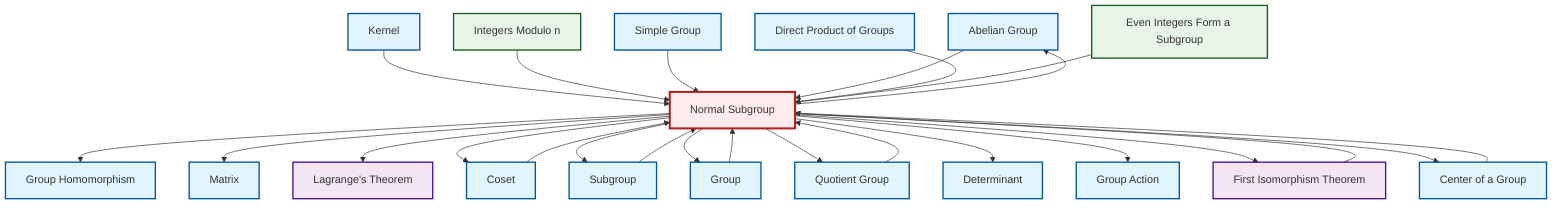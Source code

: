 graph TD
    classDef definition fill:#e1f5fe,stroke:#01579b,stroke-width:2px
    classDef theorem fill:#f3e5f5,stroke:#4a148c,stroke-width:2px
    classDef axiom fill:#fff3e0,stroke:#e65100,stroke-width:2px
    classDef example fill:#e8f5e9,stroke:#1b5e20,stroke-width:2px
    classDef current fill:#ffebee,stroke:#b71c1c,stroke-width:3px
    def-matrix["Matrix"]:::definition
    def-abelian-group["Abelian Group"]:::definition
    thm-lagrange["Lagrange's Theorem"]:::theorem
    def-group-action["Group Action"]:::definition
    def-normal-subgroup["Normal Subgroup"]:::definition
    thm-first-isomorphism["First Isomorphism Theorem"]:::theorem
    def-simple-group["Simple Group"]:::definition
    def-subgroup["Subgroup"]:::definition
    def-center-of-group["Center of a Group"]:::definition
    ex-even-integers-subgroup["Even Integers Form a Subgroup"]:::example
    def-homomorphism["Group Homomorphism"]:::definition
    ex-quotient-integers-mod-n["Integers Modulo n"]:::example
    def-coset["Coset"]:::definition
    def-direct-product["Direct Product of Groups"]:::definition
    def-group["Group"]:::definition
    def-kernel["Kernel"]:::definition
    def-determinant["Determinant"]:::definition
    def-quotient-group["Quotient Group"]:::definition
    def-normal-subgroup --> def-homomorphism
    def-normal-subgroup --> def-matrix
    thm-first-isomorphism --> def-normal-subgroup
    def-normal-subgroup --> thm-lagrange
    def-kernel --> def-normal-subgroup
    def-normal-subgroup --> def-abelian-group
    def-normal-subgroup --> def-coset
    def-normal-subgroup --> def-subgroup
    ex-quotient-integers-mod-n --> def-normal-subgroup
    def-normal-subgroup --> def-group
    def-quotient-group --> def-normal-subgroup
    def-group --> def-normal-subgroup
    def-simple-group --> def-normal-subgroup
    def-normal-subgroup --> def-quotient-group
    def-subgroup --> def-normal-subgroup
    def-abelian-group --> def-normal-subgroup
    def-coset --> def-normal-subgroup
    def-normal-subgroup --> def-determinant
    def-direct-product --> def-normal-subgroup
    def-center-of-group --> def-normal-subgroup
    def-normal-subgroup --> def-group-action
    def-normal-subgroup --> thm-first-isomorphism
    ex-even-integers-subgroup --> def-normal-subgroup
    def-normal-subgroup --> def-center-of-group
    class def-normal-subgroup current